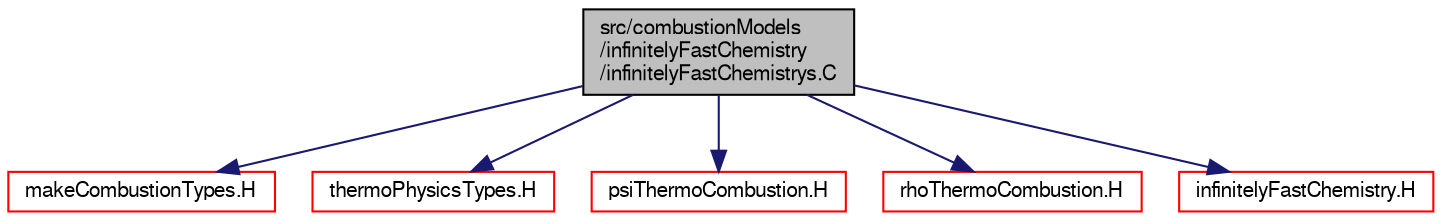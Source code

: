 digraph "src/combustionModels/infinitelyFastChemistry/infinitelyFastChemistrys.C"
{
  bgcolor="transparent";
  edge [fontname="FreeSans",fontsize="10",labelfontname="FreeSans",labelfontsize="10"];
  node [fontname="FreeSans",fontsize="10",shape=record];
  Node0 [label="src/combustionModels\l/infinitelyFastChemistry\l/infinitelyFastChemistrys.C",height=0.2,width=0.4,color="black", fillcolor="grey75", style="filled", fontcolor="black"];
  Node0 -> Node1 [color="midnightblue",fontsize="10",style="solid",fontname="FreeSans"];
  Node1 [label="makeCombustionTypes.H",height=0.2,width=0.4,color="red",URL="$a00011.html"];
  Node0 -> Node3 [color="midnightblue",fontsize="10",style="solid",fontname="FreeSans"];
  Node3 [label="thermoPhysicsTypes.H",height=0.2,width=0.4,color="red",URL="$a16463.html",tooltip="Type definitions for thermo-physics models. "];
  Node0 -> Node116 [color="midnightblue",fontsize="10",style="solid",fontname="FreeSans"];
  Node116 [label="psiThermoCombustion.H",height=0.2,width=0.4,color="red",URL="$a00107.html"];
  Node0 -> Node343 [color="midnightblue",fontsize="10",style="solid",fontname="FreeSans"];
  Node343 [label="rhoThermoCombustion.H",height=0.2,width=0.4,color="red",URL="$a00128.html"];
  Node0 -> Node352 [color="midnightblue",fontsize="10",style="solid",fontname="FreeSans"];
  Node352 [label="infinitelyFastChemistry.H",height=0.2,width=0.4,color="red",URL="$a00056.html"];
}

